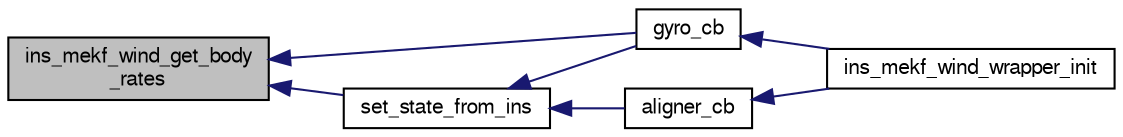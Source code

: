 digraph "ins_mekf_wind_get_body_rates"
{
  edge [fontname="FreeSans",fontsize="10",labelfontname="FreeSans",labelfontsize="10"];
  node [fontname="FreeSans",fontsize="10",shape=record];
  rankdir="LR";
  Node1 [label="ins_mekf_wind_get_body\l_rates",height=0.2,width=0.4,color="black", fillcolor="grey75", style="filled", fontcolor="black"];
  Node1 -> Node2 [dir="back",color="midnightblue",fontsize="10",style="solid",fontname="FreeSans"];
  Node2 [label="gyro_cb",height=0.2,width=0.4,color="black", fillcolor="white", style="filled",URL="$ins__mekf__wind__wrapper_8c.html#a47e1ea35fdb43af72537c6c9f38b889d",tooltip="Call ins_mekf_wind_propagate on new gyro measurements. "];
  Node2 -> Node3 [dir="back",color="midnightblue",fontsize="10",style="solid",fontname="FreeSans"];
  Node3 [label="ins_mekf_wind_wrapper_init",height=0.2,width=0.4,color="black", fillcolor="white", style="filled",URL="$ins__mekf__wind__wrapper_8h.html#a7b3c1fefc89ec1a4ff25484626a02deb",tooltip="Init function. "];
  Node1 -> Node4 [dir="back",color="midnightblue",fontsize="10",style="solid",fontname="FreeSans"];
  Node4 [label="set_state_from_ins",height=0.2,width=0.4,color="black", fillcolor="white", style="filled",URL="$ins__mekf__wind__wrapper_8c.html#a83584ab974d0141a5807832d8d5f907a",tooltip="update state interface "];
  Node4 -> Node2 [dir="back",color="midnightblue",fontsize="10",style="solid",fontname="FreeSans"];
  Node4 -> Node5 [dir="back",color="midnightblue",fontsize="10",style="solid",fontname="FreeSans"];
  Node5 [label="aligner_cb",height=0.2,width=0.4,color="black", fillcolor="white", style="filled",URL="$ins__mekf__wind__wrapper_8c.html#abb508f672663ab1485eae5b9e1799f21"];
  Node5 -> Node3 [dir="back",color="midnightblue",fontsize="10",style="solid",fontname="FreeSans"];
}
